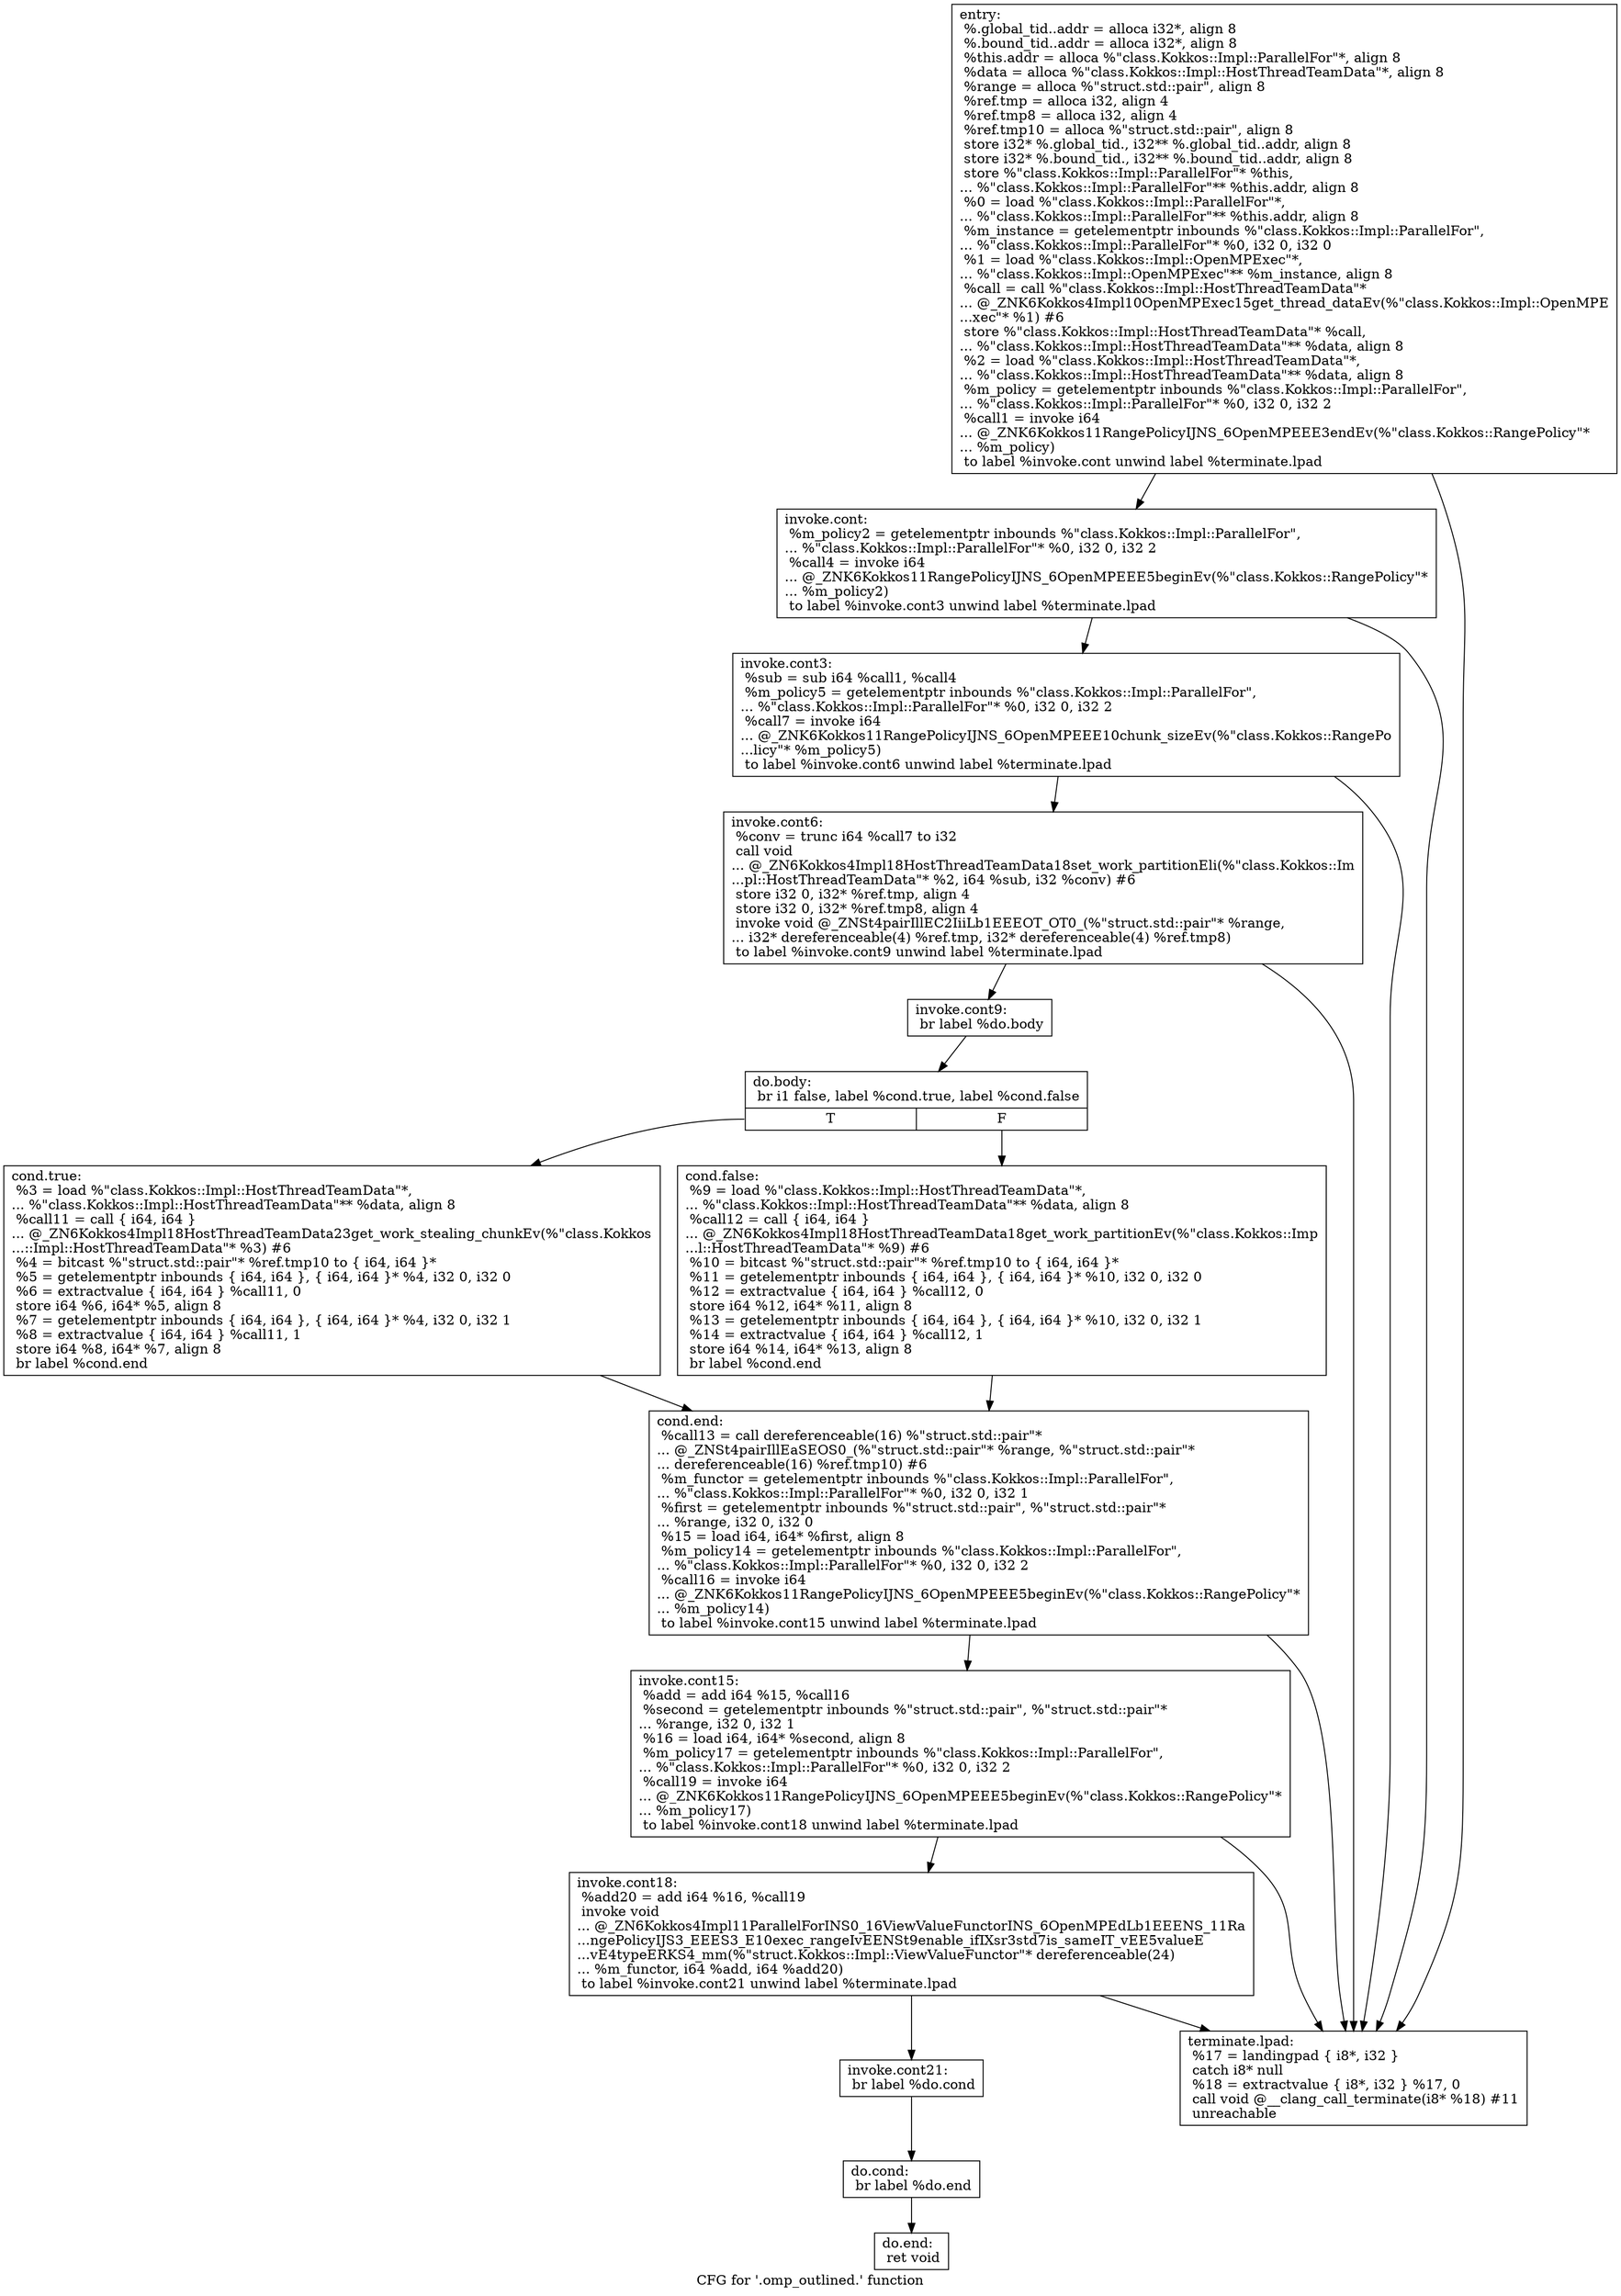 digraph "CFG for '.omp_outlined.' function" {
	label="CFG for '.omp_outlined.' function";

	Node0x5e7ed80 [shape=record,label="{entry:\l  %.global_tid..addr = alloca i32*, align 8\l  %.bound_tid..addr = alloca i32*, align 8\l  %this.addr = alloca %\"class.Kokkos::Impl::ParallelFor\"*, align 8\l  %data = alloca %\"class.Kokkos::Impl::HostThreadTeamData\"*, align 8\l  %range = alloca %\"struct.std::pair\", align 8\l  %ref.tmp = alloca i32, align 4\l  %ref.tmp8 = alloca i32, align 4\l  %ref.tmp10 = alloca %\"struct.std::pair\", align 8\l  store i32* %.global_tid., i32** %.global_tid..addr, align 8\l  store i32* %.bound_tid., i32** %.bound_tid..addr, align 8\l  store %\"class.Kokkos::Impl::ParallelFor\"* %this,\l... %\"class.Kokkos::Impl::ParallelFor\"** %this.addr, align 8\l  %0 = load %\"class.Kokkos::Impl::ParallelFor\"*,\l... %\"class.Kokkos::Impl::ParallelFor\"** %this.addr, align 8\l  %m_instance = getelementptr inbounds %\"class.Kokkos::Impl::ParallelFor\",\l... %\"class.Kokkos::Impl::ParallelFor\"* %0, i32 0, i32 0\l  %1 = load %\"class.Kokkos::Impl::OpenMPExec\"*,\l... %\"class.Kokkos::Impl::OpenMPExec\"** %m_instance, align 8\l  %call = call %\"class.Kokkos::Impl::HostThreadTeamData\"*\l... @_ZNK6Kokkos4Impl10OpenMPExec15get_thread_dataEv(%\"class.Kokkos::Impl::OpenMPE\l...xec\"* %1) #6\l  store %\"class.Kokkos::Impl::HostThreadTeamData\"* %call,\l... %\"class.Kokkos::Impl::HostThreadTeamData\"** %data, align 8\l  %2 = load %\"class.Kokkos::Impl::HostThreadTeamData\"*,\l... %\"class.Kokkos::Impl::HostThreadTeamData\"** %data, align 8\l  %m_policy = getelementptr inbounds %\"class.Kokkos::Impl::ParallelFor\",\l... %\"class.Kokkos::Impl::ParallelFor\"* %0, i32 0, i32 2\l  %call1 = invoke i64\l... @_ZNK6Kokkos11RangePolicyIJNS_6OpenMPEEE3endEv(%\"class.Kokkos::RangePolicy\"*\l... %m_policy)\l          to label %invoke.cont unwind label %terminate.lpad\l}"];
	Node0x5e7ed80 -> Node0x5e7fa20;
	Node0x5e7ed80 -> Node0x5e7fb00;
	Node0x5e7fa20 [shape=record,label="{invoke.cont:                                      \l  %m_policy2 = getelementptr inbounds %\"class.Kokkos::Impl::ParallelFor\",\l... %\"class.Kokkos::Impl::ParallelFor\"* %0, i32 0, i32 2\l  %call4 = invoke i64\l... @_ZNK6Kokkos11RangePolicyIJNS_6OpenMPEEE5beginEv(%\"class.Kokkos::RangePolicy\"*\l... %m_policy2)\l          to label %invoke.cont3 unwind label %terminate.lpad\l}"];
	Node0x5e7fa20 -> Node0x5e7fd80;
	Node0x5e7fa20 -> Node0x5e7fb00;
	Node0x5e7fd80 [shape=record,label="{invoke.cont3:                                     \l  %sub = sub i64 %call1, %call4\l  %m_policy5 = getelementptr inbounds %\"class.Kokkos::Impl::ParallelFor\",\l... %\"class.Kokkos::Impl::ParallelFor\"* %0, i32 0, i32 2\l  %call7 = invoke i64\l... @_ZNK6Kokkos11RangePolicyIJNS_6OpenMPEEE10chunk_sizeEv(%\"class.Kokkos::RangePo\l...licy\"* %m_policy5)\l          to label %invoke.cont6 unwind label %terminate.lpad\l}"];
	Node0x5e7fd80 -> Node0x5e80080;
	Node0x5e7fd80 -> Node0x5e7fb00;
	Node0x5e80080 [shape=record,label="{invoke.cont6:                                     \l  %conv = trunc i64 %call7 to i32\l  call void\l... @_ZN6Kokkos4Impl18HostThreadTeamData18set_work_partitionEli(%\"class.Kokkos::Im\l...pl::HostThreadTeamData\"* %2, i64 %sub, i32 %conv) #6\l  store i32 0, i32* %ref.tmp, align 4\l  store i32 0, i32* %ref.tmp8, align 4\l  invoke void @_ZNSt4pairIllEC2IiiLb1EEEOT_OT0_(%\"struct.std::pair\"* %range,\l... i32* dereferenceable(4) %ref.tmp, i32* dereferenceable(4) %ref.tmp8)\l          to label %invoke.cont9 unwind label %terminate.lpad\l}"];
	Node0x5e80080 -> Node0x5e7f4b0;
	Node0x5e80080 -> Node0x5e7fb00;
	Node0x5e7f4b0 [shape=record,label="{invoke.cont9:                                     \l  br label %do.body\l}"];
	Node0x5e7f4b0 -> Node0x5e81160;
	Node0x5e81160 [shape=record,label="{do.body:                                          \l  br i1 false, label %cond.true, label %cond.false\l|{<s0>T|<s1>F}}"];
	Node0x5e81160:s0 -> Node0x5e81210;
	Node0x5e81160:s1 -> Node0x5e81260;
	Node0x5e81210 [shape=record,label="{cond.true:                                        \l  %3 = load %\"class.Kokkos::Impl::HostThreadTeamData\"*,\l... %\"class.Kokkos::Impl::HostThreadTeamData\"** %data, align 8\l  %call11 = call \{ i64, i64 \}\l... @_ZN6Kokkos4Impl18HostThreadTeamData23get_work_stealing_chunkEv(%\"class.Kokkos\l...::Impl::HostThreadTeamData\"* %3) #6\l  %4 = bitcast %\"struct.std::pair\"* %ref.tmp10 to \{ i64, i64 \}*\l  %5 = getelementptr inbounds \{ i64, i64 \}, \{ i64, i64 \}* %4, i32 0, i32 0\l  %6 = extractvalue \{ i64, i64 \} %call11, 0\l  store i64 %6, i64* %5, align 8\l  %7 = getelementptr inbounds \{ i64, i64 \}, \{ i64, i64 \}* %4, i32 0, i32 1\l  %8 = extractvalue \{ i64, i64 \} %call11, 1\l  store i64 %8, i64* %7, align 8\l  br label %cond.end\l}"];
	Node0x5e81210 -> Node0x5e813d0;
	Node0x5e81260 [shape=record,label="{cond.false:                                       \l  %9 = load %\"class.Kokkos::Impl::HostThreadTeamData\"*,\l... %\"class.Kokkos::Impl::HostThreadTeamData\"** %data, align 8\l  %call12 = call \{ i64, i64 \}\l... @_ZN6Kokkos4Impl18HostThreadTeamData18get_work_partitionEv(%\"class.Kokkos::Imp\l...l::HostThreadTeamData\"* %9) #6\l  %10 = bitcast %\"struct.std::pair\"* %ref.tmp10 to \{ i64, i64 \}*\l  %11 = getelementptr inbounds \{ i64, i64 \}, \{ i64, i64 \}* %10, i32 0, i32 0\l  %12 = extractvalue \{ i64, i64 \} %call12, 0\l  store i64 %12, i64* %11, align 8\l  %13 = getelementptr inbounds \{ i64, i64 \}, \{ i64, i64 \}* %10, i32 0, i32 1\l  %14 = extractvalue \{ i64, i64 \} %call12, 1\l  store i64 %14, i64* %13, align 8\l  br label %cond.end\l}"];
	Node0x5e81260 -> Node0x5e813d0;
	Node0x5e813d0 [shape=record,label="{cond.end:                                         \l  %call13 = call dereferenceable(16) %\"struct.std::pair\"*\l... @_ZNSt4pairIllEaSEOS0_(%\"struct.std::pair\"* %range, %\"struct.std::pair\"*\l... dereferenceable(16) %ref.tmp10) #6\l  %m_functor = getelementptr inbounds %\"class.Kokkos::Impl::ParallelFor\",\l... %\"class.Kokkos::Impl::ParallelFor\"* %0, i32 0, i32 1\l  %first = getelementptr inbounds %\"struct.std::pair\", %\"struct.std::pair\"*\l... %range, i32 0, i32 0\l  %15 = load i64, i64* %first, align 8\l  %m_policy14 = getelementptr inbounds %\"class.Kokkos::Impl::ParallelFor\",\l... %\"class.Kokkos::Impl::ParallelFor\"* %0, i32 0, i32 2\l  %call16 = invoke i64\l... @_ZNK6Kokkos11RangePolicyIJNS_6OpenMPEEE5beginEv(%\"class.Kokkos::RangePolicy\"*\l... %m_policy14)\l          to label %invoke.cont15 unwind label %terminate.lpad\l}"];
	Node0x5e813d0 -> Node0x5e828a0;
	Node0x5e813d0 -> Node0x5e7fb00;
	Node0x5e828a0 [shape=record,label="{invoke.cont15:                                    \l  %add = add i64 %15, %call16\l  %second = getelementptr inbounds %\"struct.std::pair\", %\"struct.std::pair\"*\l... %range, i32 0, i32 1\l  %16 = load i64, i64* %second, align 8\l  %m_policy17 = getelementptr inbounds %\"class.Kokkos::Impl::ParallelFor\",\l... %\"class.Kokkos::Impl::ParallelFor\"* %0, i32 0, i32 2\l  %call19 = invoke i64\l... @_ZNK6Kokkos11RangePolicyIJNS_6OpenMPEEE5beginEv(%\"class.Kokkos::RangePolicy\"*\l... %m_policy17)\l          to label %invoke.cont18 unwind label %terminate.lpad\l}"];
	Node0x5e828a0 -> Node0x5e81a30;
	Node0x5e828a0 -> Node0x5e7fb00;
	Node0x5e81a30 [shape=record,label="{invoke.cont18:                                    \l  %add20 = add i64 %16, %call19\l  invoke void\l... @_ZN6Kokkos4Impl11ParallelForINS0_16ViewValueFunctorINS_6OpenMPEdLb1EEENS_11Ra\l...ngePolicyIJS3_EEES3_E10exec_rangeIvEENSt9enable_ifIXsr3std7is_sameIT_vEE5valueE\l...vE4typeERKS4_mm(%\"struct.Kokkos::Impl::ViewValueFunctor\"* dereferenceable(24)\l... %m_functor, i64 %add, i64 %add20)\l          to label %invoke.cont21 unwind label %terminate.lpad\l}"];
	Node0x5e81a30 -> Node0x5e830a0;
	Node0x5e81a30 -> Node0x5e7fb00;
	Node0x5e830a0 [shape=record,label="{invoke.cont21:                                    \l  br label %do.cond\l}"];
	Node0x5e830a0 -> Node0x5e82fe0;
	Node0x5e82fe0 [shape=record,label="{do.cond:                                          \l  br label %do.end\l}"];
	Node0x5e82fe0 -> Node0x5e832c0;
	Node0x5e832c0 [shape=record,label="{do.end:                                           \l  ret void\l}"];
	Node0x5e7fb00 [shape=record,label="{terminate.lpad:                                   \l  %17 = landingpad \{ i8*, i32 \}\l          catch i8* null\l  %18 = extractvalue \{ i8*, i32 \} %17, 0\l  call void @__clang_call_terminate(i8* %18) #11\l  unreachable\l}"];
}
